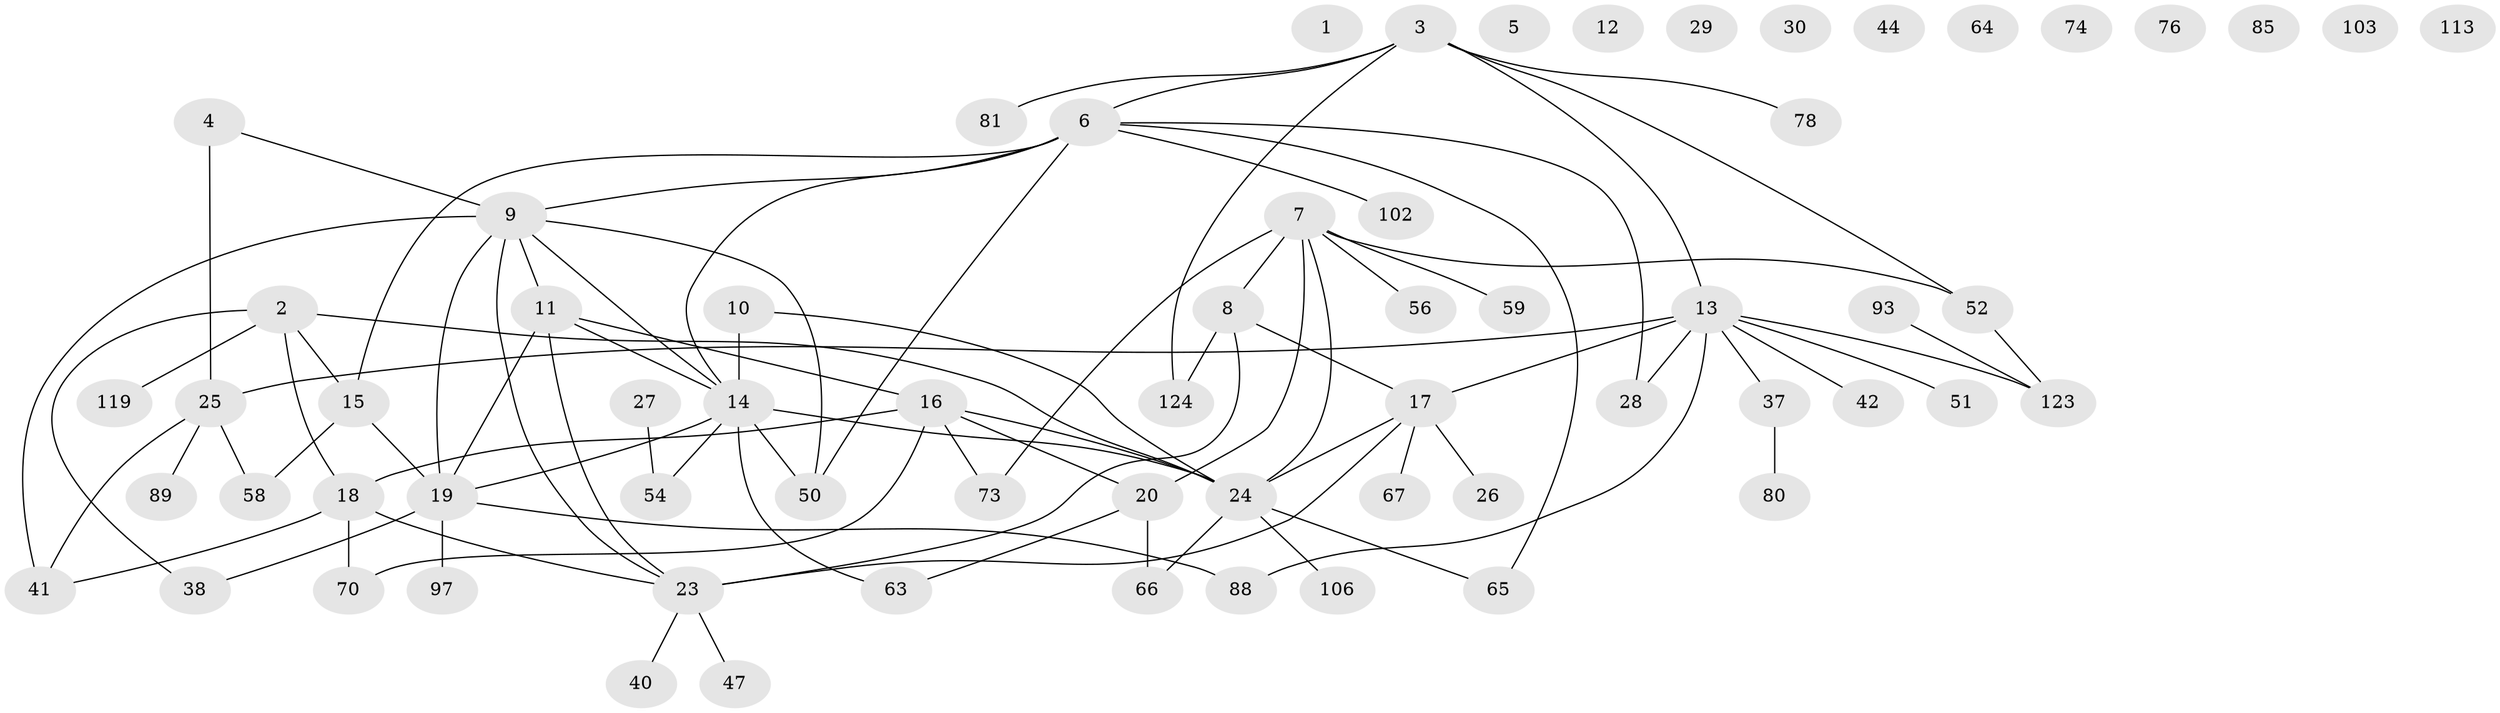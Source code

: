 // original degree distribution, {0: 0.07086614173228346, 1: 0.25984251968503935, 2: 0.2992125984251969, 6: 0.03937007874015748, 3: 0.1732283464566929, 5: 0.09448818897637795, 4: 0.047244094488188976, 8: 0.007874015748031496, 7: 0.007874015748031496}
// Generated by graph-tools (version 1.1) at 2025/13/03/09/25 04:13:01]
// undirected, 66 vertices, 86 edges
graph export_dot {
graph [start="1"]
  node [color=gray90,style=filled];
  1;
  2 [super="+122"];
  3 [super="+79+110"];
  4 [super="+117+121"];
  5;
  6 [super="+105+115"];
  7 [super="+60+68"];
  8 [super="+36"];
  9 [super="+43+49+57+95+116"];
  10 [super="+104"];
  11 [super="+53"];
  12 [super="+61+75"];
  13 [super="+21+101+127"];
  14 [super="+34+111+120"];
  15 [super="+90+91"];
  16 [super="+35"];
  17 [super="+22+39+71+125"];
  18 [super="+45+112"];
  19 [super="+62+77+109"];
  20 [super="+33+83"];
  23 [super="+32+46"];
  24 [super="+48+84+92"];
  25 [super="+86"];
  26 [super="+69"];
  27 [super="+82"];
  28 [super="+55"];
  29;
  30 [super="+31"];
  37 [super="+118"];
  38;
  40 [super="+100"];
  41 [super="+107+126"];
  42;
  44;
  47 [super="+72"];
  50;
  51;
  52 [super="+114"];
  54;
  56 [super="+108"];
  58;
  59;
  63;
  64 [super="+87"];
  65;
  66;
  67;
  70;
  73;
  74;
  76;
  78;
  80;
  81 [super="+94"];
  85;
  88 [super="+96+98"];
  89;
  93 [super="+99"];
  97;
  102;
  103;
  106;
  113;
  119;
  123;
  124;
  2 -- 38;
  2 -- 119;
  2 -- 24;
  2 -- 15;
  2 -- 18;
  3 -- 52;
  3 -- 81;
  3 -- 124;
  3 -- 78;
  3 -- 6;
  3 -- 13;
  4 -- 9;
  4 -- 25;
  6 -- 65;
  6 -- 50;
  6 -- 102 [weight=2];
  6 -- 14;
  6 -- 15;
  6 -- 9;
  6 -- 28;
  7 -- 56;
  7 -- 73;
  7 -- 59;
  7 -- 8;
  7 -- 20;
  7 -- 24;
  7 -- 52;
  8 -- 124;
  8 -- 17;
  8 -- 23;
  9 -- 14;
  9 -- 50;
  9 -- 23;
  9 -- 19;
  9 -- 11;
  9 -- 41;
  10 -- 24;
  10 -- 14;
  11 -- 19;
  11 -- 14;
  11 -- 16;
  11 -- 23;
  13 -- 51;
  13 -- 37;
  13 -- 42;
  13 -- 123;
  13 -- 28;
  13 -- 17;
  13 -- 25;
  13 -- 88;
  14 -- 54;
  14 -- 50;
  14 -- 63;
  14 -- 19;
  14 -- 24;
  15 -- 58;
  15 -- 19;
  16 -- 70;
  16 -- 73;
  16 -- 20 [weight=2];
  16 -- 18;
  16 -- 24;
  17 -- 67 [weight=2];
  17 -- 23 [weight=2];
  17 -- 24;
  17 -- 26;
  18 -- 70;
  18 -- 23;
  18 -- 41;
  19 -- 38;
  19 -- 97;
  19 -- 88;
  20 -- 66;
  20 -- 63;
  23 -- 40;
  23 -- 47;
  24 -- 65;
  24 -- 66;
  24 -- 106;
  25 -- 89;
  25 -- 58;
  25 -- 41;
  27 -- 54;
  37 -- 80;
  52 -- 123;
  93 -- 123;
}
